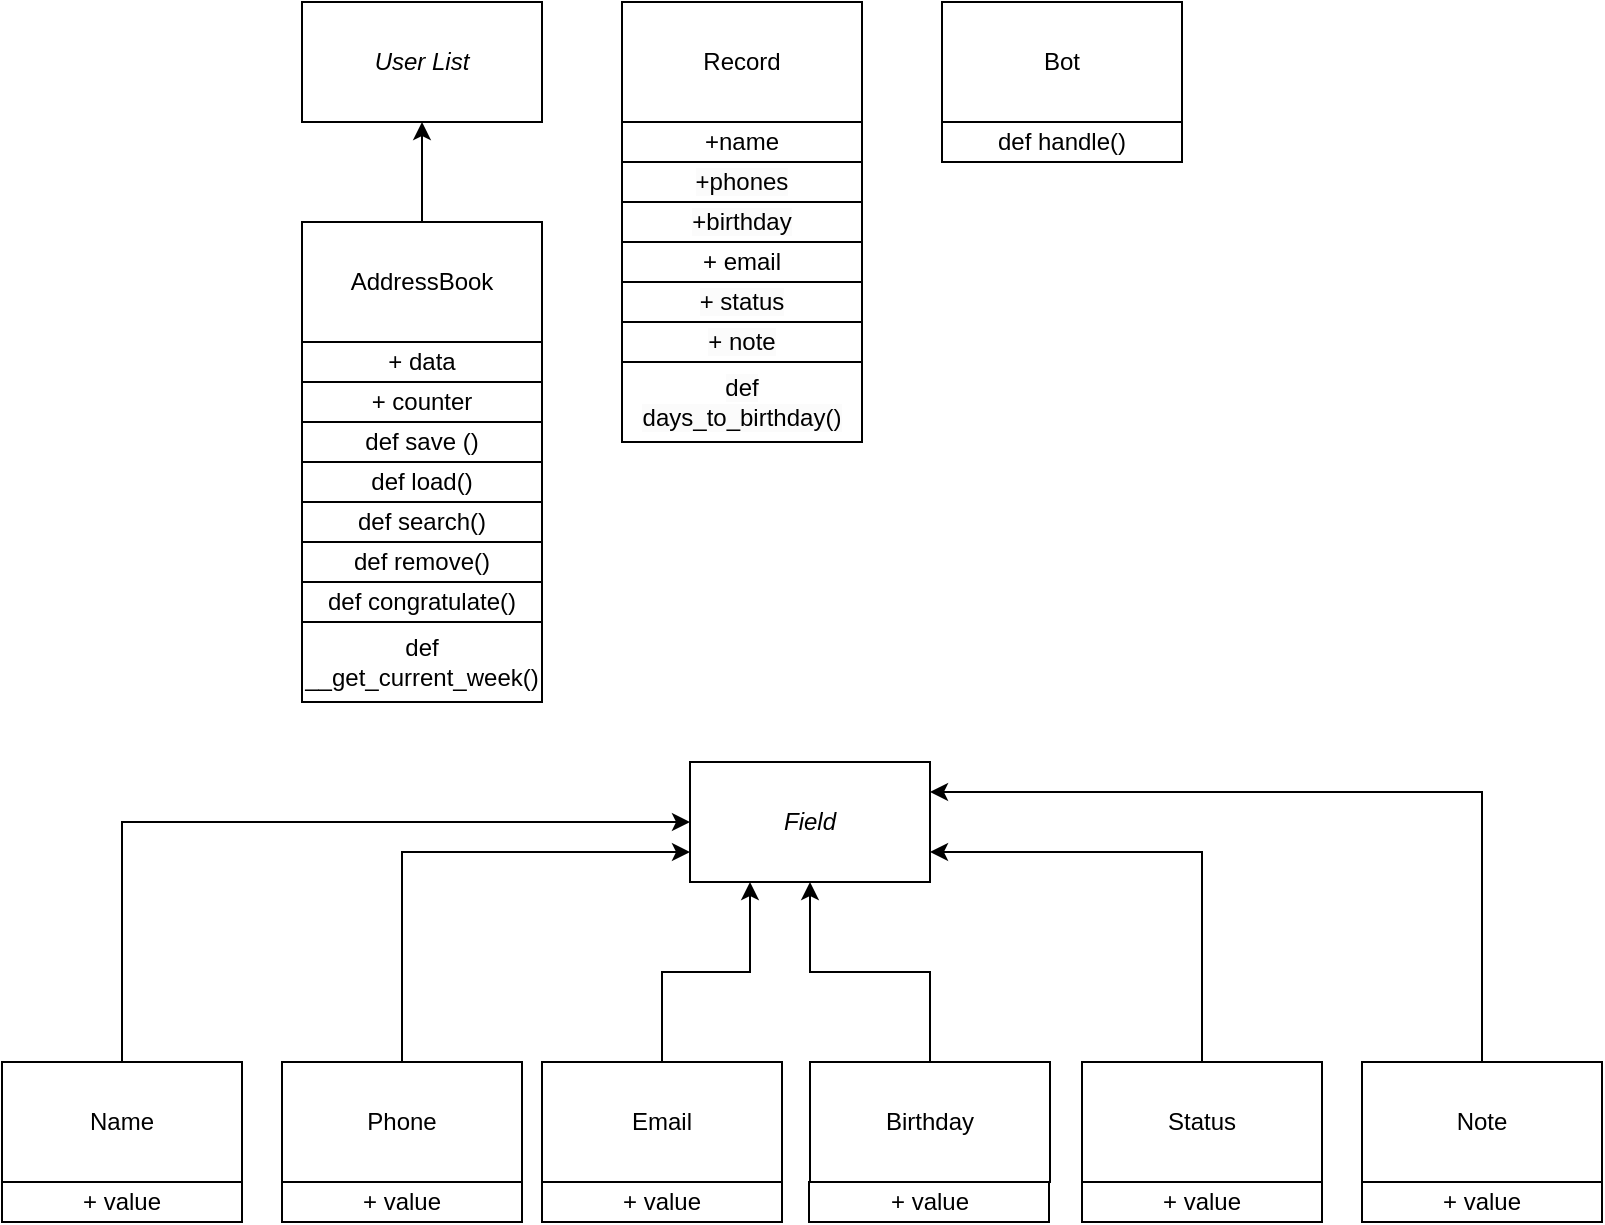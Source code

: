 <mxfile version="22.1.3" type="device">
  <diagram name="Page-1" id="1umGKpcSFo-szNQ7-r5Y">
    <mxGraphModel dx="1434" dy="687" grid="1" gridSize="10" guides="1" tooltips="1" connect="1" arrows="1" fold="1" page="1" pageScale="1" pageWidth="827" pageHeight="1169" math="0" shadow="0">
      <root>
        <mxCell id="0" />
        <mxCell id="1" parent="0" />
        <mxCell id="pAjH6qu7-ys-51wDJJIY-1" value="&lt;i&gt;User List&lt;/i&gt;" style="rounded=0;whiteSpace=wrap;html=1;" vertex="1" parent="1">
          <mxGeometry x="160" y="40" width="120" height="60" as="geometry" />
        </mxCell>
        <mxCell id="pAjH6qu7-ys-51wDJJIY-9" value="" style="edgeStyle=orthogonalEdgeStyle;rounded=0;orthogonalLoop=1;jettySize=auto;html=1;" edge="1" parent="1">
          <mxGeometry relative="1" as="geometry">
            <mxPoint x="390" y="110" as="sourcePoint" />
            <mxPoint x="390" y="110" as="targetPoint" />
          </mxGeometry>
        </mxCell>
        <mxCell id="pAjH6qu7-ys-51wDJJIY-74" style="edgeStyle=orthogonalEdgeStyle;rounded=0;orthogonalLoop=1;jettySize=auto;html=1;exitX=0.5;exitY=0;exitDx=0;exitDy=0;entryX=0.5;entryY=1;entryDx=0;entryDy=0;" edge="1" parent="1" source="pAjH6qu7-ys-51wDJJIY-11" target="pAjH6qu7-ys-51wDJJIY-1">
          <mxGeometry relative="1" as="geometry" />
        </mxCell>
        <mxCell id="pAjH6qu7-ys-51wDJJIY-11" value="AddressBook" style="rounded=0;whiteSpace=wrap;html=1;" vertex="1" parent="1">
          <mxGeometry x="160" y="150" width="120" height="60" as="geometry" />
        </mxCell>
        <mxCell id="pAjH6qu7-ys-51wDJJIY-12" value="+ data" style="whiteSpace=wrap;html=1;rounded=0;" vertex="1" parent="1">
          <mxGeometry x="160" y="210" width="120" height="20" as="geometry" />
        </mxCell>
        <mxCell id="pAjH6qu7-ys-51wDJJIY-13" value="def load()" style="whiteSpace=wrap;html=1;rounded=0;" vertex="1" parent="1">
          <mxGeometry x="160" y="270" width="120" height="20" as="geometry" />
        </mxCell>
        <mxCell id="pAjH6qu7-ys-51wDJJIY-15" value="def save ()" style="whiteSpace=wrap;html=1;rounded=0;" vertex="1" parent="1">
          <mxGeometry x="160" y="250" width="120" height="20" as="geometry" />
        </mxCell>
        <mxCell id="pAjH6qu7-ys-51wDJJIY-16" value="" style="edgeStyle=orthogonalEdgeStyle;rounded=0;orthogonalLoop=1;jettySize=auto;html=1;" edge="1" parent="1">
          <mxGeometry relative="1" as="geometry">
            <mxPoint x="230" y="240" as="sourcePoint" />
            <mxPoint x="230" y="240" as="targetPoint" />
          </mxGeometry>
        </mxCell>
        <mxCell id="pAjH6qu7-ys-51wDJJIY-17" value="" style="edgeStyle=orthogonalEdgeStyle;rounded=0;orthogonalLoop=1;jettySize=auto;html=1;" edge="1" parent="1" source="pAjH6qu7-ys-51wDJJIY-18" target="pAjH6qu7-ys-51wDJJIY-19">
          <mxGeometry relative="1" as="geometry" />
        </mxCell>
        <mxCell id="pAjH6qu7-ys-51wDJJIY-18" value="Record" style="rounded=0;whiteSpace=wrap;html=1;" vertex="1" parent="1">
          <mxGeometry x="320" y="40" width="120" height="60" as="geometry" />
        </mxCell>
        <mxCell id="pAjH6qu7-ys-51wDJJIY-19" value="+name" style="whiteSpace=wrap;html=1;rounded=0;" vertex="1" parent="1">
          <mxGeometry x="320" y="100" width="120" height="20" as="geometry" />
        </mxCell>
        <mxCell id="pAjH6qu7-ys-51wDJJIY-20" value="+ email" style="whiteSpace=wrap;html=1;rounded=0;" vertex="1" parent="1">
          <mxGeometry x="320" y="160" width="120" height="20" as="geometry" />
        </mxCell>
        <mxCell id="pAjH6qu7-ys-51wDJJIY-21" value="&lt;span style=&quot;caret-color: rgb(0, 0, 0); color: rgb(0, 0, 0); font-family: Helvetica; font-size: 12px; font-style: normal; font-variant-caps: normal; font-weight: 400; letter-spacing: normal; text-align: center; text-indent: 0px; text-transform: none; word-spacing: 0px; -webkit-text-stroke-width: 0px; background-color: rgb(251, 251, 251); text-decoration: none; float: none; display: inline !important;&quot;&gt;+phones&lt;/span&gt;" style="whiteSpace=wrap;html=1;rounded=0;" vertex="1" parent="1">
          <mxGeometry x="320" y="120" width="120" height="20" as="geometry" />
        </mxCell>
        <mxCell id="pAjH6qu7-ys-51wDJJIY-22" value="&lt;span style=&quot;caret-color: rgb(0, 0, 0); color: rgb(0, 0, 0); font-family: Helvetica; font-size: 12px; font-style: normal; font-variant-caps: normal; font-weight: 400; letter-spacing: normal; text-align: center; text-indent: 0px; text-transform: none; word-spacing: 0px; -webkit-text-stroke-width: 0px; background-color: rgb(251, 251, 251); text-decoration: none; float: none; display: inline !important;&quot;&gt;+birthday&lt;/span&gt;" style="whiteSpace=wrap;html=1;rounded=0;" vertex="1" parent="1">
          <mxGeometry x="320" y="140" width="120" height="20" as="geometry" />
        </mxCell>
        <mxCell id="pAjH6qu7-ys-51wDJJIY-23" value="" style="edgeStyle=orthogonalEdgeStyle;rounded=0;orthogonalLoop=1;jettySize=auto;html=1;" edge="1" parent="1">
          <mxGeometry relative="1" as="geometry">
            <mxPoint x="390" y="110" as="sourcePoint" />
            <mxPoint x="390" y="110" as="targetPoint" />
          </mxGeometry>
        </mxCell>
        <mxCell id="pAjH6qu7-ys-51wDJJIY-24" value="def search()" style="whiteSpace=wrap;html=1;rounded=0;" vertex="1" parent="1">
          <mxGeometry x="160" y="290" width="120" height="20" as="geometry" />
        </mxCell>
        <mxCell id="pAjH6qu7-ys-51wDJJIY-32" value="def remove()" style="whiteSpace=wrap;html=1;rounded=0;" vertex="1" parent="1">
          <mxGeometry x="160" y="310" width="120" height="20" as="geometry" />
        </mxCell>
        <mxCell id="pAjH6qu7-ys-51wDJJIY-33" value="def congratulate()" style="whiteSpace=wrap;html=1;rounded=0;" vertex="1" parent="1">
          <mxGeometry x="160" y="330" width="120" height="20" as="geometry" />
        </mxCell>
        <mxCell id="pAjH6qu7-ys-51wDJJIY-34" value="def __get_current_week()" style="whiteSpace=wrap;html=1;rounded=0;" vertex="1" parent="1">
          <mxGeometry x="160" y="350" width="120" height="40" as="geometry" />
        </mxCell>
        <mxCell id="pAjH6qu7-ys-51wDJJIY-36" value="+ counter" style="whiteSpace=wrap;html=1;rounded=0;" vertex="1" parent="1">
          <mxGeometry x="160" y="230" width="120" height="20" as="geometry" />
        </mxCell>
        <mxCell id="pAjH6qu7-ys-51wDJJIY-37" value="&lt;span style=&quot;caret-color: rgb(0, 0, 0); color: rgb(0, 0, 0); font-family: Helvetica; font-size: 12px; font-style: normal; font-variant-caps: normal; font-weight: 400; letter-spacing: normal; text-align: center; text-indent: 0px; text-transform: none; word-spacing: 0px; -webkit-text-stroke-width: 0px; background-color: rgb(251, 251, 251); text-decoration: none; float: none; display: inline !important;&quot;&gt;+ status&lt;/span&gt;" style="whiteSpace=wrap;html=1;rounded=0;" vertex="1" parent="1">
          <mxGeometry x="320" y="180" width="120" height="20" as="geometry" />
        </mxCell>
        <mxCell id="pAjH6qu7-ys-51wDJJIY-38" value="&lt;span style=&quot;caret-color: rgb(0, 0, 0); color: rgb(0, 0, 0); font-family: Helvetica; font-size: 12px; font-style: normal; font-variant-caps: normal; font-weight: 400; letter-spacing: normal; text-align: center; text-indent: 0px; text-transform: none; word-spacing: 0px; -webkit-text-stroke-width: 0px; background-color: rgb(251, 251, 251); text-decoration: none; float: none; display: inline !important;&quot;&gt;+ note&lt;/span&gt;" style="whiteSpace=wrap;html=1;rounded=0;" vertex="1" parent="1">
          <mxGeometry x="320" y="200" width="120" height="20" as="geometry" />
        </mxCell>
        <mxCell id="pAjH6qu7-ys-51wDJJIY-40" value="&lt;span style=&quot;caret-color: rgb(0, 0, 0); color: rgb(0, 0, 0); font-family: Helvetica; font-size: 12px; font-style: normal; font-variant-caps: normal; font-weight: 400; letter-spacing: normal; text-align: center; text-indent: 0px; text-transform: none; word-spacing: 0px; -webkit-text-stroke-width: 0px; background-color: rgb(251, 251, 251); text-decoration: none; float: none; display: inline !important;&quot;&gt;def days_to_birthday()&lt;/span&gt;" style="whiteSpace=wrap;html=1;rounded=0;" vertex="1" parent="1">
          <mxGeometry x="320" y="220" width="120" height="40" as="geometry" />
        </mxCell>
        <mxCell id="pAjH6qu7-ys-51wDJJIY-43" value="" style="edgeStyle=orthogonalEdgeStyle;rounded=0;orthogonalLoop=1;jettySize=auto;html=1;" edge="1" parent="1">
          <mxGeometry relative="1" as="geometry">
            <mxPoint x="424" y="370" as="sourcePoint" />
            <mxPoint x="424" y="370" as="targetPoint" />
          </mxGeometry>
        </mxCell>
        <mxCell id="pAjH6qu7-ys-51wDJJIY-45" value="&lt;i&gt;Field&lt;/i&gt;" style="rounded=0;whiteSpace=wrap;html=1;" vertex="1" parent="1">
          <mxGeometry x="354" y="420" width="120" height="60" as="geometry" />
        </mxCell>
        <mxCell id="pAjH6qu7-ys-51wDJJIY-60" style="edgeStyle=orthogonalEdgeStyle;rounded=0;orthogonalLoop=1;jettySize=auto;html=1;exitX=0.5;exitY=0;exitDx=0;exitDy=0;entryX=0;entryY=0.5;entryDx=0;entryDy=0;" edge="1" parent="1" source="pAjH6qu7-ys-51wDJJIY-54" target="pAjH6qu7-ys-51wDJJIY-45">
          <mxGeometry relative="1" as="geometry" />
        </mxCell>
        <mxCell id="pAjH6qu7-ys-51wDJJIY-54" value="Name" style="rounded=0;whiteSpace=wrap;html=1;" vertex="1" parent="1">
          <mxGeometry x="10" y="570" width="120" height="60" as="geometry" />
        </mxCell>
        <mxCell id="pAjH6qu7-ys-51wDJJIY-61" style="edgeStyle=orthogonalEdgeStyle;rounded=0;orthogonalLoop=1;jettySize=auto;html=1;exitX=0.5;exitY=0;exitDx=0;exitDy=0;entryX=0;entryY=0.75;entryDx=0;entryDy=0;" edge="1" parent="1" source="pAjH6qu7-ys-51wDJJIY-55" target="pAjH6qu7-ys-51wDJJIY-45">
          <mxGeometry relative="1" as="geometry">
            <mxPoint x="380" y="490" as="targetPoint" />
          </mxGeometry>
        </mxCell>
        <mxCell id="pAjH6qu7-ys-51wDJJIY-55" value="Phone" style="rounded=0;whiteSpace=wrap;html=1;" vertex="1" parent="1">
          <mxGeometry x="150" y="570" width="120" height="60" as="geometry" />
        </mxCell>
        <mxCell id="pAjH6qu7-ys-51wDJJIY-62" style="edgeStyle=orthogonalEdgeStyle;rounded=0;orthogonalLoop=1;jettySize=auto;html=1;exitX=0.5;exitY=0;exitDx=0;exitDy=0;entryX=0.25;entryY=1;entryDx=0;entryDy=0;" edge="1" parent="1" source="pAjH6qu7-ys-51wDJJIY-56" target="pAjH6qu7-ys-51wDJJIY-45">
          <mxGeometry relative="1" as="geometry">
            <mxPoint x="370" y="490" as="targetPoint" />
          </mxGeometry>
        </mxCell>
        <mxCell id="pAjH6qu7-ys-51wDJJIY-56" value="Email" style="rounded=0;whiteSpace=wrap;html=1;" vertex="1" parent="1">
          <mxGeometry x="280" y="570" width="120" height="60" as="geometry" />
        </mxCell>
        <mxCell id="pAjH6qu7-ys-51wDJJIY-65" style="edgeStyle=orthogonalEdgeStyle;rounded=0;orthogonalLoop=1;jettySize=auto;html=1;exitX=0.5;exitY=0;exitDx=0;exitDy=0;entryX=1;entryY=0.25;entryDx=0;entryDy=0;" edge="1" parent="1" source="pAjH6qu7-ys-51wDJJIY-57" target="pAjH6qu7-ys-51wDJJIY-45">
          <mxGeometry relative="1" as="geometry" />
        </mxCell>
        <mxCell id="pAjH6qu7-ys-51wDJJIY-57" value="Note" style="rounded=0;whiteSpace=wrap;html=1;" vertex="1" parent="1">
          <mxGeometry x="690" y="570" width="120" height="60" as="geometry" />
        </mxCell>
        <mxCell id="pAjH6qu7-ys-51wDJJIY-63" style="edgeStyle=orthogonalEdgeStyle;rounded=0;orthogonalLoop=1;jettySize=auto;html=1;exitX=0.5;exitY=0;exitDx=0;exitDy=0;entryX=0.5;entryY=1;entryDx=0;entryDy=0;" edge="1" parent="1" source="pAjH6qu7-ys-51wDJJIY-58" target="pAjH6qu7-ys-51wDJJIY-45">
          <mxGeometry relative="1" as="geometry" />
        </mxCell>
        <mxCell id="pAjH6qu7-ys-51wDJJIY-58" value="Birthday" style="rounded=0;whiteSpace=wrap;html=1;" vertex="1" parent="1">
          <mxGeometry x="414" y="570" width="120" height="60" as="geometry" />
        </mxCell>
        <mxCell id="pAjH6qu7-ys-51wDJJIY-64" style="edgeStyle=orthogonalEdgeStyle;rounded=0;orthogonalLoop=1;jettySize=auto;html=1;exitX=0.5;exitY=0;exitDx=0;exitDy=0;entryX=1;entryY=0.75;entryDx=0;entryDy=0;" edge="1" parent="1" source="pAjH6qu7-ys-51wDJJIY-59" target="pAjH6qu7-ys-51wDJJIY-45">
          <mxGeometry relative="1" as="geometry" />
        </mxCell>
        <mxCell id="pAjH6qu7-ys-51wDJJIY-59" value="Status" style="rounded=0;whiteSpace=wrap;html=1;" vertex="1" parent="1">
          <mxGeometry x="550" y="570" width="120" height="60" as="geometry" />
        </mxCell>
        <mxCell id="pAjH6qu7-ys-51wDJJIY-66" value="+ value" style="whiteSpace=wrap;html=1;rounded=0;" vertex="1" parent="1">
          <mxGeometry x="10" y="630" width="120" height="20" as="geometry" />
        </mxCell>
        <mxCell id="pAjH6qu7-ys-51wDJJIY-67" value="+ value" style="whiteSpace=wrap;html=1;rounded=0;" vertex="1" parent="1">
          <mxGeometry x="150" y="630" width="120" height="20" as="geometry" />
        </mxCell>
        <mxCell id="pAjH6qu7-ys-51wDJJIY-68" value="+ value" style="whiteSpace=wrap;html=1;rounded=0;" vertex="1" parent="1">
          <mxGeometry x="280" y="630" width="120" height="20" as="geometry" />
        </mxCell>
        <mxCell id="pAjH6qu7-ys-51wDJJIY-69" value="+ value" style="whiteSpace=wrap;html=1;rounded=0;" vertex="1" parent="1">
          <mxGeometry x="413.5" y="630" width="120" height="20" as="geometry" />
        </mxCell>
        <mxCell id="pAjH6qu7-ys-51wDJJIY-70" value="+ value" style="whiteSpace=wrap;html=1;rounded=0;" vertex="1" parent="1">
          <mxGeometry x="550" y="630" width="120" height="20" as="geometry" />
        </mxCell>
        <mxCell id="pAjH6qu7-ys-51wDJJIY-71" value="+ value" style="whiteSpace=wrap;html=1;rounded=0;" vertex="1" parent="1">
          <mxGeometry x="690" y="630" width="120" height="20" as="geometry" />
        </mxCell>
        <mxCell id="pAjH6qu7-ys-51wDJJIY-72" value="Bot" style="rounded=0;whiteSpace=wrap;html=1;" vertex="1" parent="1">
          <mxGeometry x="480" y="40" width="120" height="60" as="geometry" />
        </mxCell>
        <mxCell id="pAjH6qu7-ys-51wDJJIY-73" value="def handle()" style="whiteSpace=wrap;html=1;rounded=0;" vertex="1" parent="1">
          <mxGeometry x="480" y="100" width="120" height="20" as="geometry" />
        </mxCell>
      </root>
    </mxGraphModel>
  </diagram>
</mxfile>
